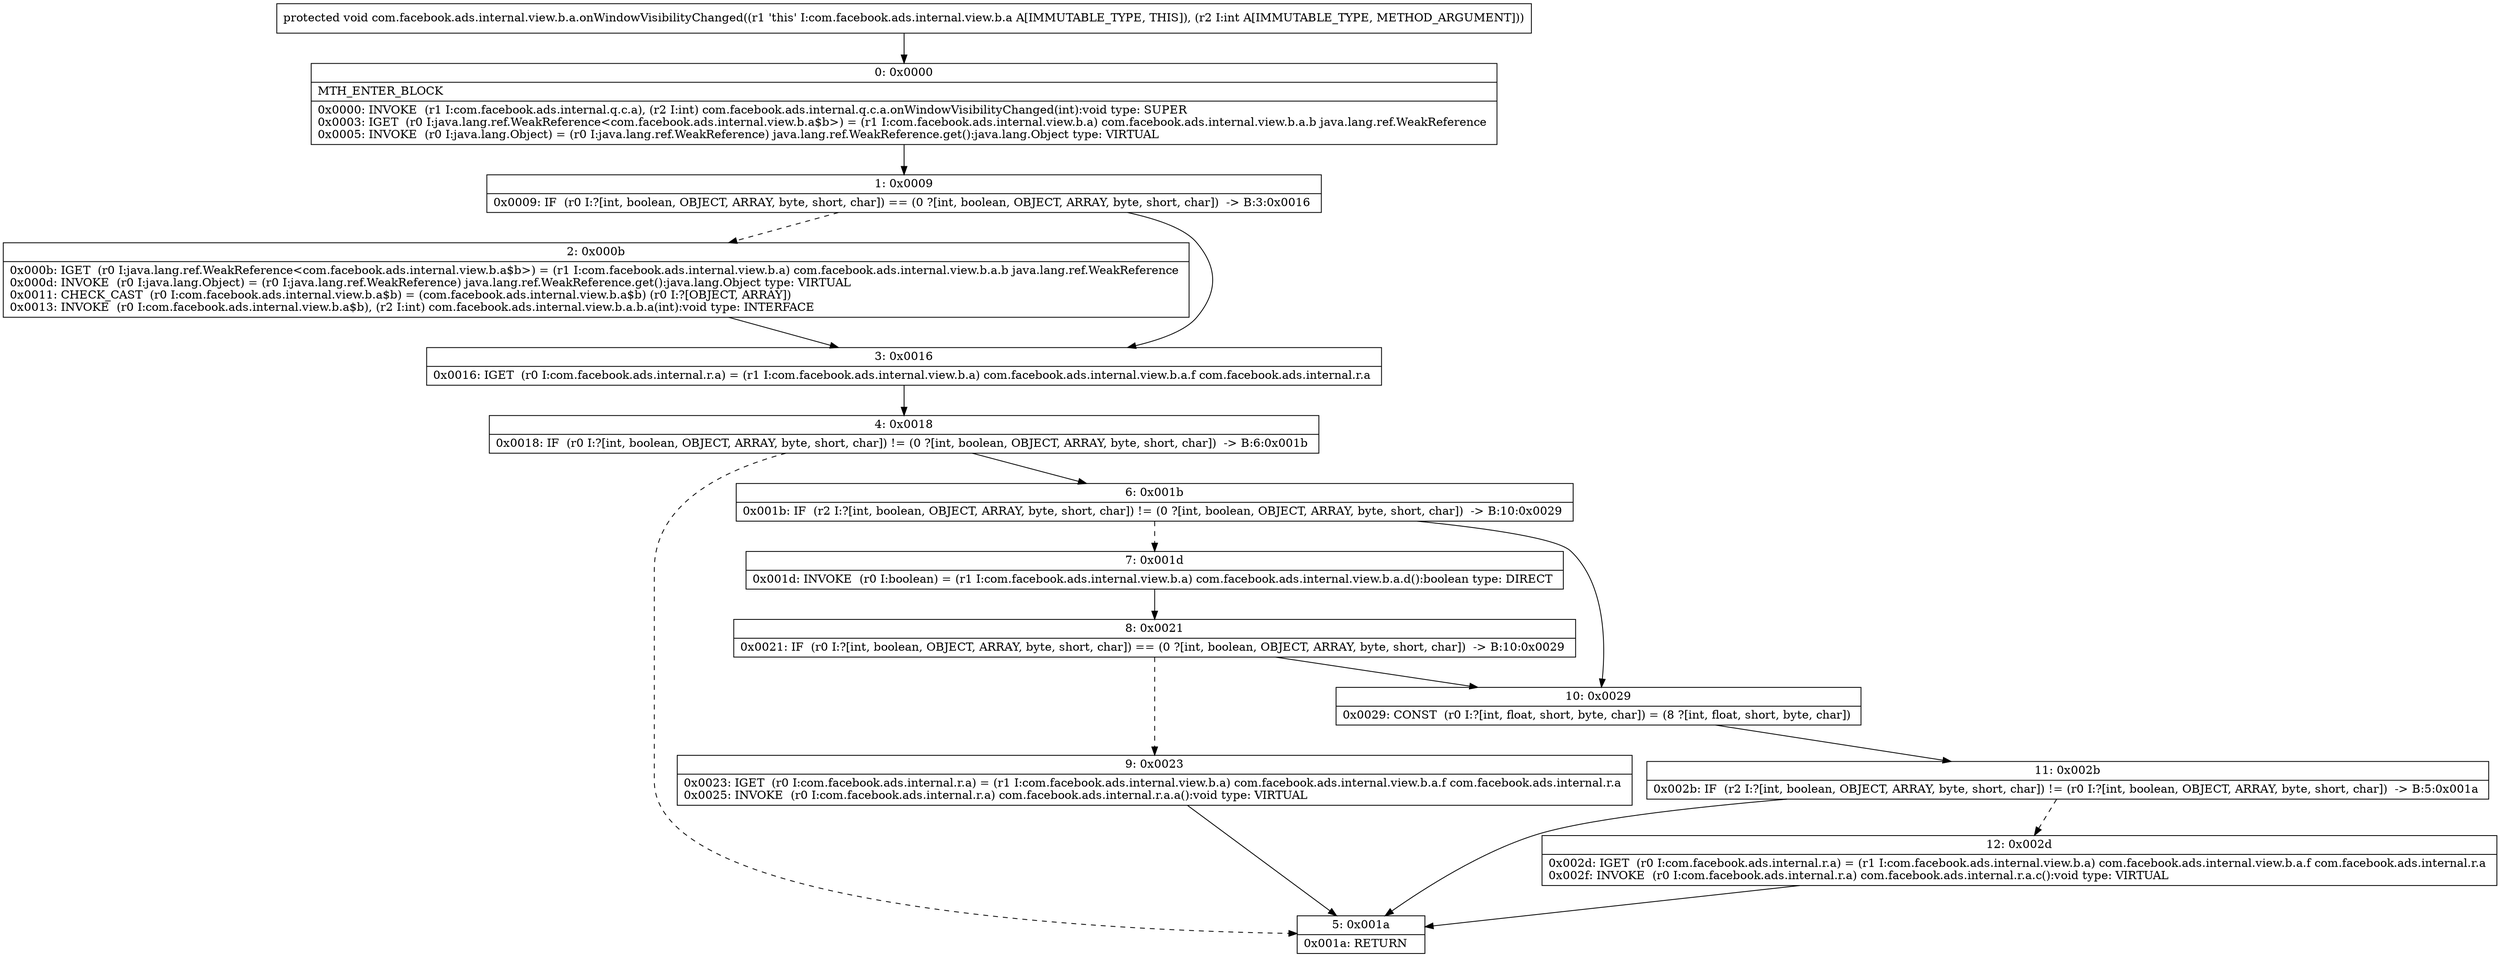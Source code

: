 digraph "CFG forcom.facebook.ads.internal.view.b.a.onWindowVisibilityChanged(I)V" {
Node_0 [shape=record,label="{0\:\ 0x0000|MTH_ENTER_BLOCK\l|0x0000: INVOKE  (r1 I:com.facebook.ads.internal.q.c.a), (r2 I:int) com.facebook.ads.internal.q.c.a.onWindowVisibilityChanged(int):void type: SUPER \l0x0003: IGET  (r0 I:java.lang.ref.WeakReference\<com.facebook.ads.internal.view.b.a$b\>) = (r1 I:com.facebook.ads.internal.view.b.a) com.facebook.ads.internal.view.b.a.b java.lang.ref.WeakReference \l0x0005: INVOKE  (r0 I:java.lang.Object) = (r0 I:java.lang.ref.WeakReference) java.lang.ref.WeakReference.get():java.lang.Object type: VIRTUAL \l}"];
Node_1 [shape=record,label="{1\:\ 0x0009|0x0009: IF  (r0 I:?[int, boolean, OBJECT, ARRAY, byte, short, char]) == (0 ?[int, boolean, OBJECT, ARRAY, byte, short, char])  \-\> B:3:0x0016 \l}"];
Node_2 [shape=record,label="{2\:\ 0x000b|0x000b: IGET  (r0 I:java.lang.ref.WeakReference\<com.facebook.ads.internal.view.b.a$b\>) = (r1 I:com.facebook.ads.internal.view.b.a) com.facebook.ads.internal.view.b.a.b java.lang.ref.WeakReference \l0x000d: INVOKE  (r0 I:java.lang.Object) = (r0 I:java.lang.ref.WeakReference) java.lang.ref.WeakReference.get():java.lang.Object type: VIRTUAL \l0x0011: CHECK_CAST  (r0 I:com.facebook.ads.internal.view.b.a$b) = (com.facebook.ads.internal.view.b.a$b) (r0 I:?[OBJECT, ARRAY]) \l0x0013: INVOKE  (r0 I:com.facebook.ads.internal.view.b.a$b), (r2 I:int) com.facebook.ads.internal.view.b.a.b.a(int):void type: INTERFACE \l}"];
Node_3 [shape=record,label="{3\:\ 0x0016|0x0016: IGET  (r0 I:com.facebook.ads.internal.r.a) = (r1 I:com.facebook.ads.internal.view.b.a) com.facebook.ads.internal.view.b.a.f com.facebook.ads.internal.r.a \l}"];
Node_4 [shape=record,label="{4\:\ 0x0018|0x0018: IF  (r0 I:?[int, boolean, OBJECT, ARRAY, byte, short, char]) != (0 ?[int, boolean, OBJECT, ARRAY, byte, short, char])  \-\> B:6:0x001b \l}"];
Node_5 [shape=record,label="{5\:\ 0x001a|0x001a: RETURN   \l}"];
Node_6 [shape=record,label="{6\:\ 0x001b|0x001b: IF  (r2 I:?[int, boolean, OBJECT, ARRAY, byte, short, char]) != (0 ?[int, boolean, OBJECT, ARRAY, byte, short, char])  \-\> B:10:0x0029 \l}"];
Node_7 [shape=record,label="{7\:\ 0x001d|0x001d: INVOKE  (r0 I:boolean) = (r1 I:com.facebook.ads.internal.view.b.a) com.facebook.ads.internal.view.b.a.d():boolean type: DIRECT \l}"];
Node_8 [shape=record,label="{8\:\ 0x0021|0x0021: IF  (r0 I:?[int, boolean, OBJECT, ARRAY, byte, short, char]) == (0 ?[int, boolean, OBJECT, ARRAY, byte, short, char])  \-\> B:10:0x0029 \l}"];
Node_9 [shape=record,label="{9\:\ 0x0023|0x0023: IGET  (r0 I:com.facebook.ads.internal.r.a) = (r1 I:com.facebook.ads.internal.view.b.a) com.facebook.ads.internal.view.b.a.f com.facebook.ads.internal.r.a \l0x0025: INVOKE  (r0 I:com.facebook.ads.internal.r.a) com.facebook.ads.internal.r.a.a():void type: VIRTUAL \l}"];
Node_10 [shape=record,label="{10\:\ 0x0029|0x0029: CONST  (r0 I:?[int, float, short, byte, char]) = (8 ?[int, float, short, byte, char]) \l}"];
Node_11 [shape=record,label="{11\:\ 0x002b|0x002b: IF  (r2 I:?[int, boolean, OBJECT, ARRAY, byte, short, char]) != (r0 I:?[int, boolean, OBJECT, ARRAY, byte, short, char])  \-\> B:5:0x001a \l}"];
Node_12 [shape=record,label="{12\:\ 0x002d|0x002d: IGET  (r0 I:com.facebook.ads.internal.r.a) = (r1 I:com.facebook.ads.internal.view.b.a) com.facebook.ads.internal.view.b.a.f com.facebook.ads.internal.r.a \l0x002f: INVOKE  (r0 I:com.facebook.ads.internal.r.a) com.facebook.ads.internal.r.a.c():void type: VIRTUAL \l}"];
MethodNode[shape=record,label="{protected void com.facebook.ads.internal.view.b.a.onWindowVisibilityChanged((r1 'this' I:com.facebook.ads.internal.view.b.a A[IMMUTABLE_TYPE, THIS]), (r2 I:int A[IMMUTABLE_TYPE, METHOD_ARGUMENT])) }"];
MethodNode -> Node_0;
Node_0 -> Node_1;
Node_1 -> Node_2[style=dashed];
Node_1 -> Node_3;
Node_2 -> Node_3;
Node_3 -> Node_4;
Node_4 -> Node_5[style=dashed];
Node_4 -> Node_6;
Node_6 -> Node_7[style=dashed];
Node_6 -> Node_10;
Node_7 -> Node_8;
Node_8 -> Node_9[style=dashed];
Node_8 -> Node_10;
Node_9 -> Node_5;
Node_10 -> Node_11;
Node_11 -> Node_5;
Node_11 -> Node_12[style=dashed];
Node_12 -> Node_5;
}

